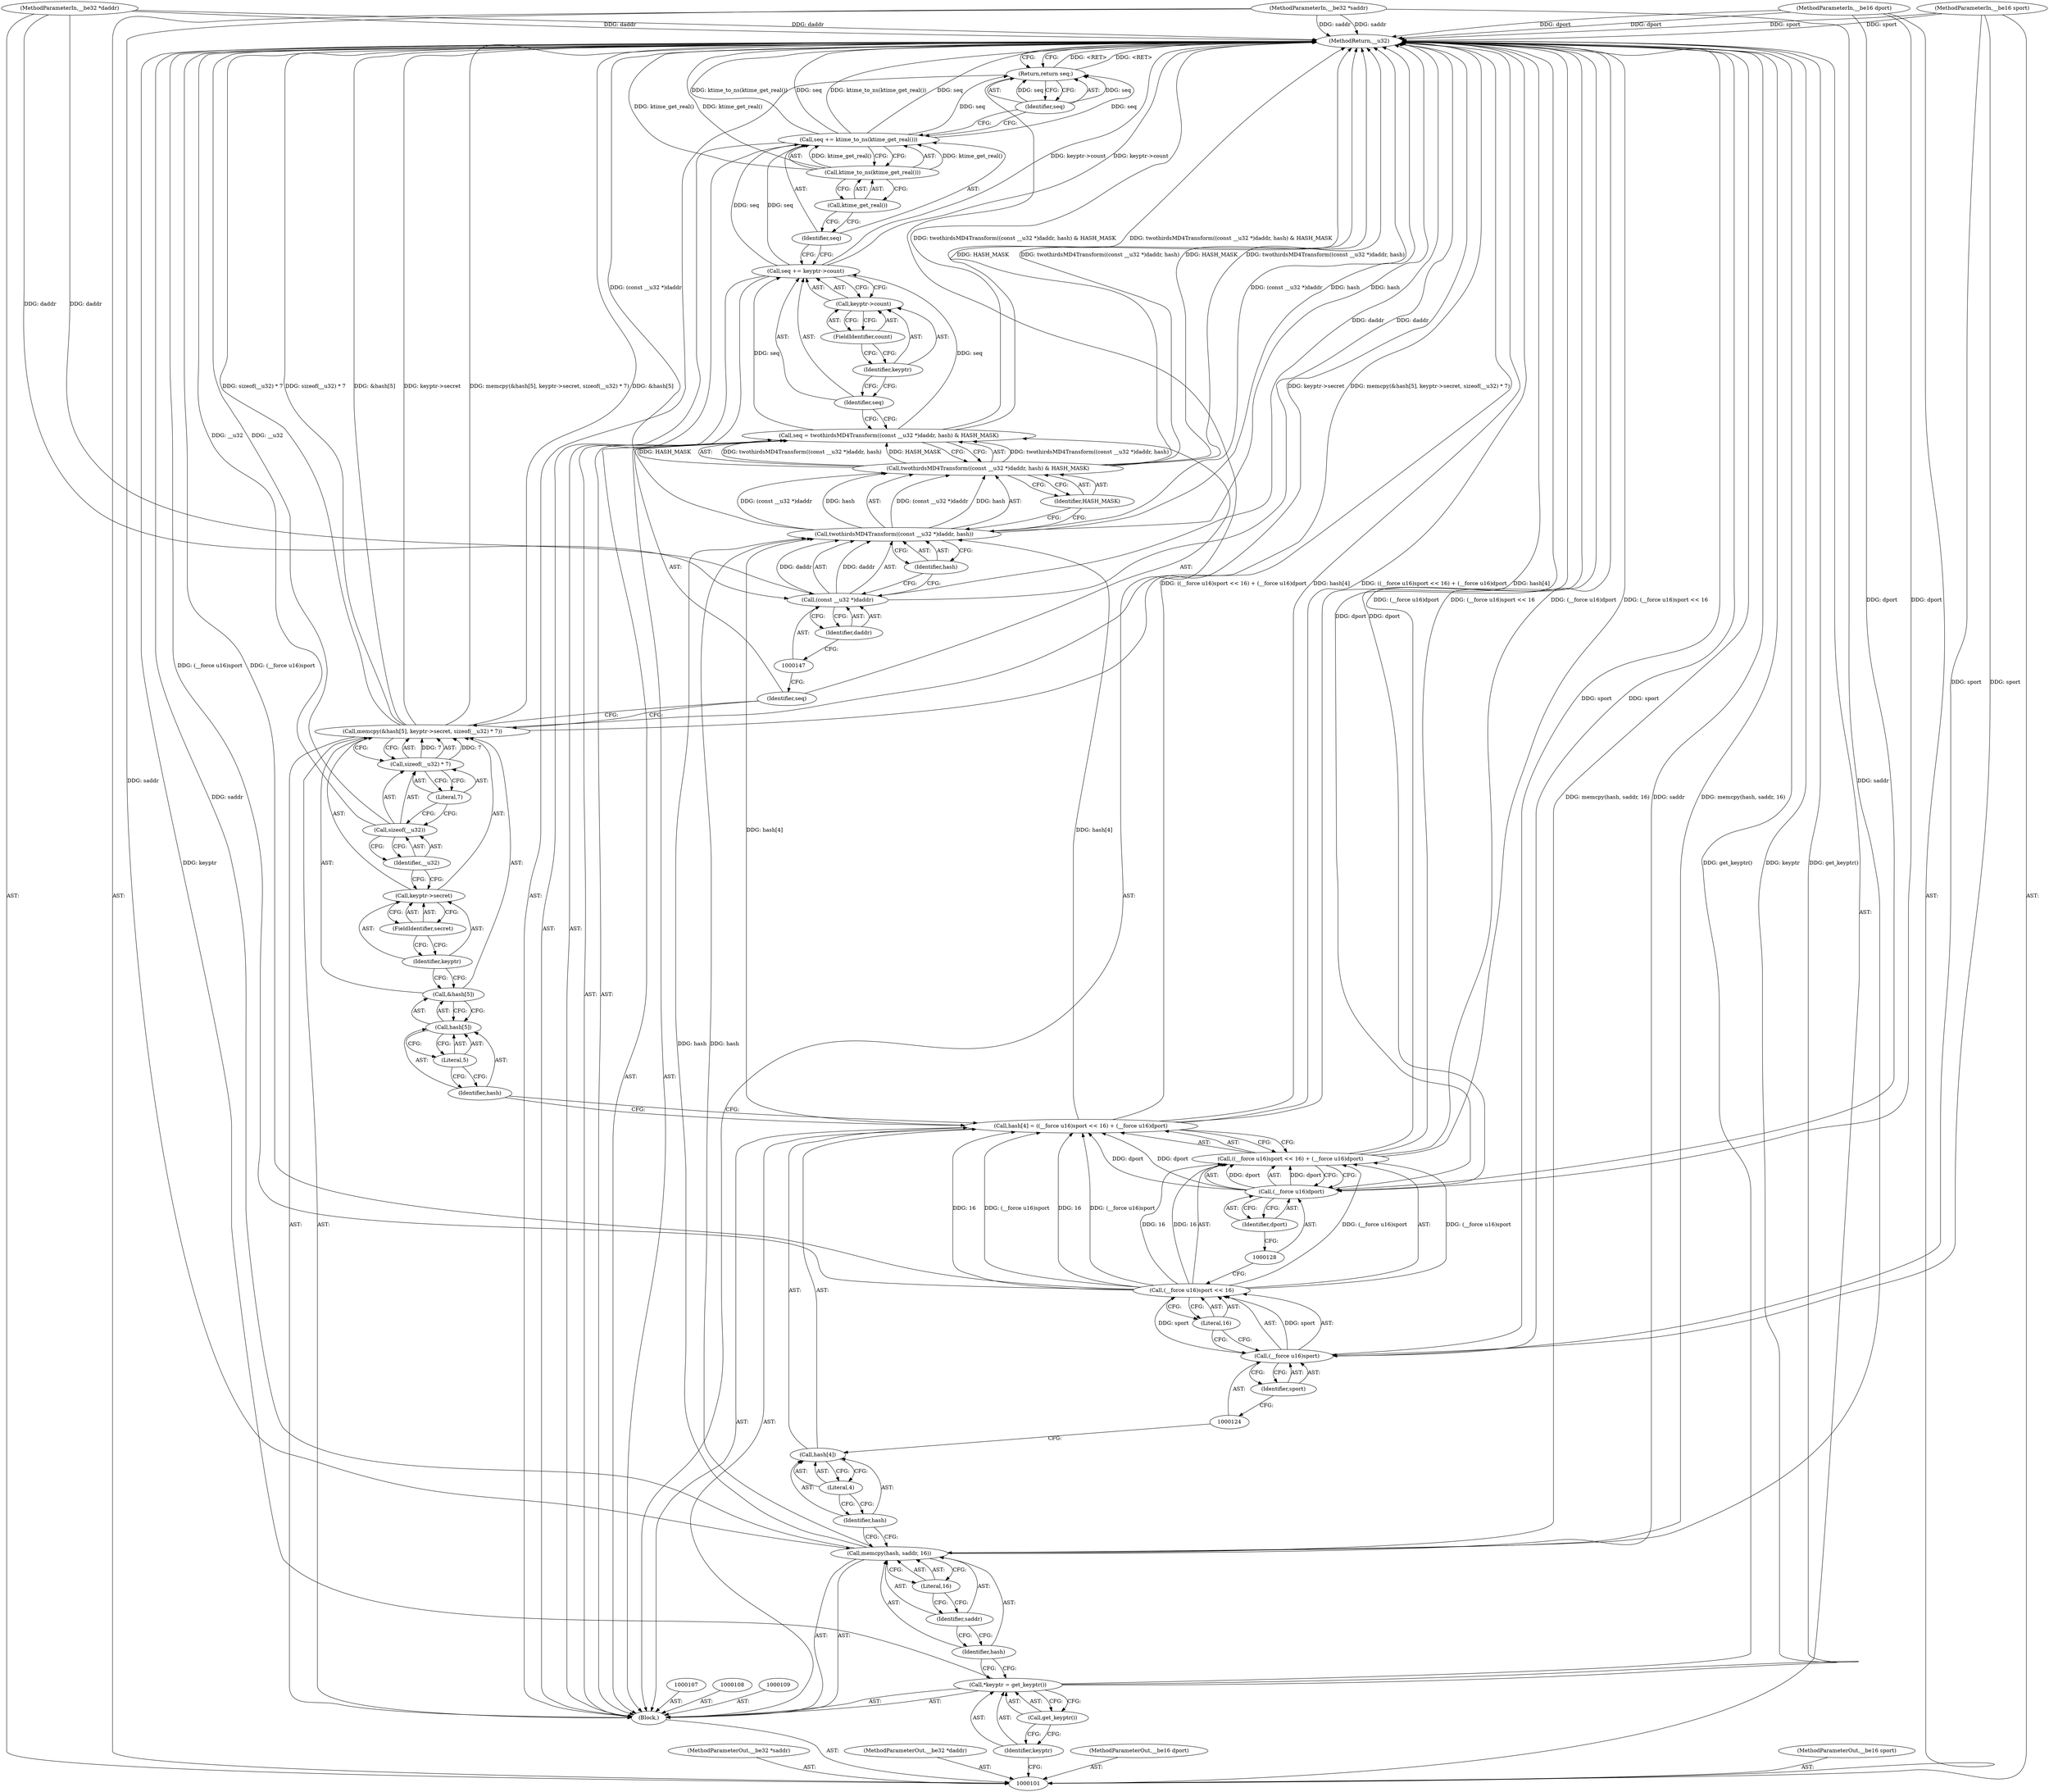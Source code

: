 digraph "1_linux_6e5714eaf77d79ae1c8b47e3e040ff5411b717ec_8" {
"1000162" [label="(MethodReturn,__u32)"];
"1000102" [label="(MethodParameterIn,__be32 *saddr)"];
"1000246" [label="(MethodParameterOut,__be32 *saddr)"];
"1000103" [label="(MethodParameterIn,__be32 *daddr)"];
"1000247" [label="(MethodParameterOut,__be32 *daddr)"];
"1000113" [label="(Call,memcpy(hash, saddr, 16))"];
"1000115" [label="(Identifier,saddr)"];
"1000116" [label="(Literal,16)"];
"1000114" [label="(Identifier,hash)"];
"1000117" [label="(Call,hash[4] = ((__force u16)sport << 16) + (__force u16)dport)"];
"1000118" [label="(Call,hash[4])"];
"1000119" [label="(Identifier,hash)"];
"1000121" [label="(Call,((__force u16)sport << 16) + (__force u16)dport)"];
"1000122" [label="(Call,(__force u16)sport << 16)"];
"1000123" [label="(Call,(__force u16)sport)"];
"1000125" [label="(Identifier,sport)"];
"1000126" [label="(Literal,16)"];
"1000127" [label="(Call,(__force u16)dport)"];
"1000129" [label="(Identifier,dport)"];
"1000120" [label="(Literal,4)"];
"1000130" [label="(Call,memcpy(&hash[5], keyptr->secret, sizeof(__u32) * 7))"];
"1000134" [label="(Literal,5)"];
"1000135" [label="(Call,keyptr->secret)"];
"1000136" [label="(Identifier,keyptr)"];
"1000137" [label="(FieldIdentifier,secret)"];
"1000138" [label="(Call,sizeof(__u32) * 7)"];
"1000139" [label="(Call,sizeof(__u32))"];
"1000140" [label="(Identifier,__u32)"];
"1000141" [label="(Literal,7)"];
"1000131" [label="(Call,&hash[5])"];
"1000132" [label="(Call,hash[5])"];
"1000133" [label="(Identifier,hash)"];
"1000142" [label="(Call,seq = twothirdsMD4Transform((const __u32 *)daddr, hash) & HASH_MASK)"];
"1000143" [label="(Identifier,seq)"];
"1000146" [label="(Call,(const __u32 *)daddr)"];
"1000148" [label="(Identifier,daddr)"];
"1000149" [label="(Identifier,hash)"];
"1000150" [label="(Identifier,HASH_MASK)"];
"1000144" [label="(Call,twothirdsMD4Transform((const __u32 *)daddr, hash) & HASH_MASK)"];
"1000145" [label="(Call,twothirdsMD4Transform((const __u32 *)daddr, hash))"];
"1000151" [label="(Call,seq += keyptr->count)"];
"1000152" [label="(Identifier,seq)"];
"1000155" [label="(FieldIdentifier,count)"];
"1000153" [label="(Call,keyptr->count)"];
"1000154" [label="(Identifier,keyptr)"];
"1000156" [label="(Call,seq += ktime_to_ns(ktime_get_real()))"];
"1000157" [label="(Identifier,seq)"];
"1000159" [label="(Call,ktime_get_real())"];
"1000158" [label="(Call,ktime_to_ns(ktime_get_real()))"];
"1000160" [label="(Return,return seq;)"];
"1000161" [label="(Identifier,seq)"];
"1000105" [label="(MethodParameterIn,__be16 dport)"];
"1000249" [label="(MethodParameterOut,__be16 dport)"];
"1000104" [label="(MethodParameterIn,__be16 sport)"];
"1000248" [label="(MethodParameterOut,__be16 sport)"];
"1000106" [label="(Block,)"];
"1000110" [label="(Call,*keyptr = get_keyptr())"];
"1000111" [label="(Identifier,keyptr)"];
"1000112" [label="(Call,get_keyptr())"];
"1000162" -> "1000101"  [label="AST: "];
"1000162" -> "1000160"  [label="CFG: "];
"1000130" -> "1000162"  [label="DDG: memcpy(&hash[5], keyptr->secret, sizeof(__u32) * 7)"];
"1000130" -> "1000162"  [label="DDG: &hash[5]"];
"1000130" -> "1000162"  [label="DDG: keyptr->secret"];
"1000130" -> "1000162"  [label="DDG: sizeof(__u32) * 7"];
"1000123" -> "1000162"  [label="DDG: sport"];
"1000156" -> "1000162"  [label="DDG: seq"];
"1000156" -> "1000162"  [label="DDG: ktime_to_ns(ktime_get_real())"];
"1000104" -> "1000162"  [label="DDG: sport"];
"1000105" -> "1000162"  [label="DDG: dport"];
"1000139" -> "1000162"  [label="DDG: __u32"];
"1000117" -> "1000162"  [label="DDG: hash[4]"];
"1000117" -> "1000162"  [label="DDG: ((__force u16)sport << 16) + (__force u16)dport"];
"1000144" -> "1000162"  [label="DDG: HASH_MASK"];
"1000144" -> "1000162"  [label="DDG: twothirdsMD4Transform((const __u32 *)daddr, hash)"];
"1000145" -> "1000162"  [label="DDG: (const __u32 *)daddr"];
"1000145" -> "1000162"  [label="DDG: hash"];
"1000110" -> "1000162"  [label="DDG: keyptr"];
"1000110" -> "1000162"  [label="DDG: get_keyptr()"];
"1000158" -> "1000162"  [label="DDG: ktime_get_real()"];
"1000122" -> "1000162"  [label="DDG: (__force u16)sport"];
"1000127" -> "1000162"  [label="DDG: dport"];
"1000142" -> "1000162"  [label="DDG: twothirdsMD4Transform((const __u32 *)daddr, hash) & HASH_MASK"];
"1000103" -> "1000162"  [label="DDG: daddr"];
"1000113" -> "1000162"  [label="DDG: saddr"];
"1000113" -> "1000162"  [label="DDG: memcpy(hash, saddr, 16)"];
"1000146" -> "1000162"  [label="DDG: daddr"];
"1000121" -> "1000162"  [label="DDG: (__force u16)dport"];
"1000121" -> "1000162"  [label="DDG: (__force u16)sport << 16"];
"1000151" -> "1000162"  [label="DDG: keyptr->count"];
"1000102" -> "1000162"  [label="DDG: saddr"];
"1000160" -> "1000162"  [label="DDG: <RET>"];
"1000102" -> "1000101"  [label="AST: "];
"1000102" -> "1000162"  [label="DDG: saddr"];
"1000102" -> "1000113"  [label="DDG: saddr"];
"1000246" -> "1000101"  [label="AST: "];
"1000103" -> "1000101"  [label="AST: "];
"1000103" -> "1000162"  [label="DDG: daddr"];
"1000103" -> "1000146"  [label="DDG: daddr"];
"1000247" -> "1000101"  [label="AST: "];
"1000113" -> "1000106"  [label="AST: "];
"1000113" -> "1000116"  [label="CFG: "];
"1000114" -> "1000113"  [label="AST: "];
"1000115" -> "1000113"  [label="AST: "];
"1000116" -> "1000113"  [label="AST: "];
"1000119" -> "1000113"  [label="CFG: "];
"1000113" -> "1000162"  [label="DDG: saddr"];
"1000113" -> "1000162"  [label="DDG: memcpy(hash, saddr, 16)"];
"1000102" -> "1000113"  [label="DDG: saddr"];
"1000113" -> "1000145"  [label="DDG: hash"];
"1000115" -> "1000113"  [label="AST: "];
"1000115" -> "1000114"  [label="CFG: "];
"1000116" -> "1000115"  [label="CFG: "];
"1000116" -> "1000113"  [label="AST: "];
"1000116" -> "1000115"  [label="CFG: "];
"1000113" -> "1000116"  [label="CFG: "];
"1000114" -> "1000113"  [label="AST: "];
"1000114" -> "1000110"  [label="CFG: "];
"1000115" -> "1000114"  [label="CFG: "];
"1000117" -> "1000106"  [label="AST: "];
"1000117" -> "1000121"  [label="CFG: "];
"1000118" -> "1000117"  [label="AST: "];
"1000121" -> "1000117"  [label="AST: "];
"1000133" -> "1000117"  [label="CFG: "];
"1000117" -> "1000162"  [label="DDG: hash[4]"];
"1000117" -> "1000162"  [label="DDG: ((__force u16)sport << 16) + (__force u16)dport"];
"1000122" -> "1000117"  [label="DDG: (__force u16)sport"];
"1000122" -> "1000117"  [label="DDG: 16"];
"1000127" -> "1000117"  [label="DDG: dport"];
"1000117" -> "1000145"  [label="DDG: hash[4]"];
"1000118" -> "1000117"  [label="AST: "];
"1000118" -> "1000120"  [label="CFG: "];
"1000119" -> "1000118"  [label="AST: "];
"1000120" -> "1000118"  [label="AST: "];
"1000124" -> "1000118"  [label="CFG: "];
"1000119" -> "1000118"  [label="AST: "];
"1000119" -> "1000113"  [label="CFG: "];
"1000120" -> "1000119"  [label="CFG: "];
"1000121" -> "1000117"  [label="AST: "];
"1000121" -> "1000127"  [label="CFG: "];
"1000122" -> "1000121"  [label="AST: "];
"1000127" -> "1000121"  [label="AST: "];
"1000117" -> "1000121"  [label="CFG: "];
"1000121" -> "1000162"  [label="DDG: (__force u16)dport"];
"1000121" -> "1000162"  [label="DDG: (__force u16)sport << 16"];
"1000122" -> "1000121"  [label="DDG: (__force u16)sport"];
"1000122" -> "1000121"  [label="DDG: 16"];
"1000127" -> "1000121"  [label="DDG: dport"];
"1000122" -> "1000121"  [label="AST: "];
"1000122" -> "1000126"  [label="CFG: "];
"1000123" -> "1000122"  [label="AST: "];
"1000126" -> "1000122"  [label="AST: "];
"1000128" -> "1000122"  [label="CFG: "];
"1000122" -> "1000162"  [label="DDG: (__force u16)sport"];
"1000122" -> "1000117"  [label="DDG: (__force u16)sport"];
"1000122" -> "1000117"  [label="DDG: 16"];
"1000122" -> "1000121"  [label="DDG: (__force u16)sport"];
"1000122" -> "1000121"  [label="DDG: 16"];
"1000123" -> "1000122"  [label="DDG: sport"];
"1000123" -> "1000122"  [label="AST: "];
"1000123" -> "1000125"  [label="CFG: "];
"1000124" -> "1000123"  [label="AST: "];
"1000125" -> "1000123"  [label="AST: "];
"1000126" -> "1000123"  [label="CFG: "];
"1000123" -> "1000162"  [label="DDG: sport"];
"1000123" -> "1000122"  [label="DDG: sport"];
"1000104" -> "1000123"  [label="DDG: sport"];
"1000125" -> "1000123"  [label="AST: "];
"1000125" -> "1000124"  [label="CFG: "];
"1000123" -> "1000125"  [label="CFG: "];
"1000126" -> "1000122"  [label="AST: "];
"1000126" -> "1000123"  [label="CFG: "];
"1000122" -> "1000126"  [label="CFG: "];
"1000127" -> "1000121"  [label="AST: "];
"1000127" -> "1000129"  [label="CFG: "];
"1000128" -> "1000127"  [label="AST: "];
"1000129" -> "1000127"  [label="AST: "];
"1000121" -> "1000127"  [label="CFG: "];
"1000127" -> "1000162"  [label="DDG: dport"];
"1000127" -> "1000117"  [label="DDG: dport"];
"1000127" -> "1000121"  [label="DDG: dport"];
"1000105" -> "1000127"  [label="DDG: dport"];
"1000129" -> "1000127"  [label="AST: "];
"1000129" -> "1000128"  [label="CFG: "];
"1000127" -> "1000129"  [label="CFG: "];
"1000120" -> "1000118"  [label="AST: "];
"1000120" -> "1000119"  [label="CFG: "];
"1000118" -> "1000120"  [label="CFG: "];
"1000130" -> "1000106"  [label="AST: "];
"1000130" -> "1000138"  [label="CFG: "];
"1000131" -> "1000130"  [label="AST: "];
"1000135" -> "1000130"  [label="AST: "];
"1000138" -> "1000130"  [label="AST: "];
"1000143" -> "1000130"  [label="CFG: "];
"1000130" -> "1000162"  [label="DDG: memcpy(&hash[5], keyptr->secret, sizeof(__u32) * 7)"];
"1000130" -> "1000162"  [label="DDG: &hash[5]"];
"1000130" -> "1000162"  [label="DDG: keyptr->secret"];
"1000130" -> "1000162"  [label="DDG: sizeof(__u32) * 7"];
"1000138" -> "1000130"  [label="DDG: 7"];
"1000134" -> "1000132"  [label="AST: "];
"1000134" -> "1000133"  [label="CFG: "];
"1000132" -> "1000134"  [label="CFG: "];
"1000135" -> "1000130"  [label="AST: "];
"1000135" -> "1000137"  [label="CFG: "];
"1000136" -> "1000135"  [label="AST: "];
"1000137" -> "1000135"  [label="AST: "];
"1000140" -> "1000135"  [label="CFG: "];
"1000136" -> "1000135"  [label="AST: "];
"1000136" -> "1000131"  [label="CFG: "];
"1000137" -> "1000136"  [label="CFG: "];
"1000137" -> "1000135"  [label="AST: "];
"1000137" -> "1000136"  [label="CFG: "];
"1000135" -> "1000137"  [label="CFG: "];
"1000138" -> "1000130"  [label="AST: "];
"1000138" -> "1000141"  [label="CFG: "];
"1000139" -> "1000138"  [label="AST: "];
"1000141" -> "1000138"  [label="AST: "];
"1000130" -> "1000138"  [label="CFG: "];
"1000138" -> "1000130"  [label="DDG: 7"];
"1000139" -> "1000138"  [label="AST: "];
"1000139" -> "1000140"  [label="CFG: "];
"1000140" -> "1000139"  [label="AST: "];
"1000141" -> "1000139"  [label="CFG: "];
"1000139" -> "1000162"  [label="DDG: __u32"];
"1000140" -> "1000139"  [label="AST: "];
"1000140" -> "1000135"  [label="CFG: "];
"1000139" -> "1000140"  [label="CFG: "];
"1000141" -> "1000138"  [label="AST: "];
"1000141" -> "1000139"  [label="CFG: "];
"1000138" -> "1000141"  [label="CFG: "];
"1000131" -> "1000130"  [label="AST: "];
"1000131" -> "1000132"  [label="CFG: "];
"1000132" -> "1000131"  [label="AST: "];
"1000136" -> "1000131"  [label="CFG: "];
"1000132" -> "1000131"  [label="AST: "];
"1000132" -> "1000134"  [label="CFG: "];
"1000133" -> "1000132"  [label="AST: "];
"1000134" -> "1000132"  [label="AST: "];
"1000131" -> "1000132"  [label="CFG: "];
"1000133" -> "1000132"  [label="AST: "];
"1000133" -> "1000117"  [label="CFG: "];
"1000134" -> "1000133"  [label="CFG: "];
"1000142" -> "1000106"  [label="AST: "];
"1000142" -> "1000144"  [label="CFG: "];
"1000143" -> "1000142"  [label="AST: "];
"1000144" -> "1000142"  [label="AST: "];
"1000152" -> "1000142"  [label="CFG: "];
"1000142" -> "1000162"  [label="DDG: twothirdsMD4Transform((const __u32 *)daddr, hash) & HASH_MASK"];
"1000144" -> "1000142"  [label="DDG: twothirdsMD4Transform((const __u32 *)daddr, hash)"];
"1000144" -> "1000142"  [label="DDG: HASH_MASK"];
"1000142" -> "1000151"  [label="DDG: seq"];
"1000143" -> "1000142"  [label="AST: "];
"1000143" -> "1000130"  [label="CFG: "];
"1000147" -> "1000143"  [label="CFG: "];
"1000146" -> "1000145"  [label="AST: "];
"1000146" -> "1000148"  [label="CFG: "];
"1000147" -> "1000146"  [label="AST: "];
"1000148" -> "1000146"  [label="AST: "];
"1000149" -> "1000146"  [label="CFG: "];
"1000146" -> "1000162"  [label="DDG: daddr"];
"1000146" -> "1000145"  [label="DDG: daddr"];
"1000103" -> "1000146"  [label="DDG: daddr"];
"1000148" -> "1000146"  [label="AST: "];
"1000148" -> "1000147"  [label="CFG: "];
"1000146" -> "1000148"  [label="CFG: "];
"1000149" -> "1000145"  [label="AST: "];
"1000149" -> "1000146"  [label="CFG: "];
"1000145" -> "1000149"  [label="CFG: "];
"1000150" -> "1000144"  [label="AST: "];
"1000150" -> "1000145"  [label="CFG: "];
"1000144" -> "1000150"  [label="CFG: "];
"1000144" -> "1000142"  [label="AST: "];
"1000144" -> "1000150"  [label="CFG: "];
"1000145" -> "1000144"  [label="AST: "];
"1000150" -> "1000144"  [label="AST: "];
"1000142" -> "1000144"  [label="CFG: "];
"1000144" -> "1000162"  [label="DDG: HASH_MASK"];
"1000144" -> "1000162"  [label="DDG: twothirdsMD4Transform((const __u32 *)daddr, hash)"];
"1000144" -> "1000142"  [label="DDG: twothirdsMD4Transform((const __u32 *)daddr, hash)"];
"1000144" -> "1000142"  [label="DDG: HASH_MASK"];
"1000145" -> "1000144"  [label="DDG: (const __u32 *)daddr"];
"1000145" -> "1000144"  [label="DDG: hash"];
"1000145" -> "1000144"  [label="AST: "];
"1000145" -> "1000149"  [label="CFG: "];
"1000146" -> "1000145"  [label="AST: "];
"1000149" -> "1000145"  [label="AST: "];
"1000150" -> "1000145"  [label="CFG: "];
"1000145" -> "1000162"  [label="DDG: (const __u32 *)daddr"];
"1000145" -> "1000162"  [label="DDG: hash"];
"1000145" -> "1000144"  [label="DDG: (const __u32 *)daddr"];
"1000145" -> "1000144"  [label="DDG: hash"];
"1000146" -> "1000145"  [label="DDG: daddr"];
"1000113" -> "1000145"  [label="DDG: hash"];
"1000117" -> "1000145"  [label="DDG: hash[4]"];
"1000151" -> "1000106"  [label="AST: "];
"1000151" -> "1000153"  [label="CFG: "];
"1000152" -> "1000151"  [label="AST: "];
"1000153" -> "1000151"  [label="AST: "];
"1000157" -> "1000151"  [label="CFG: "];
"1000151" -> "1000162"  [label="DDG: keyptr->count"];
"1000142" -> "1000151"  [label="DDG: seq"];
"1000151" -> "1000156"  [label="DDG: seq"];
"1000152" -> "1000151"  [label="AST: "];
"1000152" -> "1000142"  [label="CFG: "];
"1000154" -> "1000152"  [label="CFG: "];
"1000155" -> "1000153"  [label="AST: "];
"1000155" -> "1000154"  [label="CFG: "];
"1000153" -> "1000155"  [label="CFG: "];
"1000153" -> "1000151"  [label="AST: "];
"1000153" -> "1000155"  [label="CFG: "];
"1000154" -> "1000153"  [label="AST: "];
"1000155" -> "1000153"  [label="AST: "];
"1000151" -> "1000153"  [label="CFG: "];
"1000154" -> "1000153"  [label="AST: "];
"1000154" -> "1000152"  [label="CFG: "];
"1000155" -> "1000154"  [label="CFG: "];
"1000156" -> "1000106"  [label="AST: "];
"1000156" -> "1000158"  [label="CFG: "];
"1000157" -> "1000156"  [label="AST: "];
"1000158" -> "1000156"  [label="AST: "];
"1000161" -> "1000156"  [label="CFG: "];
"1000156" -> "1000162"  [label="DDG: seq"];
"1000156" -> "1000162"  [label="DDG: ktime_to_ns(ktime_get_real())"];
"1000158" -> "1000156"  [label="DDG: ktime_get_real()"];
"1000151" -> "1000156"  [label="DDG: seq"];
"1000156" -> "1000160"  [label="DDG: seq"];
"1000157" -> "1000156"  [label="AST: "];
"1000157" -> "1000151"  [label="CFG: "];
"1000159" -> "1000157"  [label="CFG: "];
"1000159" -> "1000158"  [label="AST: "];
"1000159" -> "1000157"  [label="CFG: "];
"1000158" -> "1000159"  [label="CFG: "];
"1000158" -> "1000156"  [label="AST: "];
"1000158" -> "1000159"  [label="CFG: "];
"1000159" -> "1000158"  [label="AST: "];
"1000156" -> "1000158"  [label="CFG: "];
"1000158" -> "1000162"  [label="DDG: ktime_get_real()"];
"1000158" -> "1000156"  [label="DDG: ktime_get_real()"];
"1000160" -> "1000106"  [label="AST: "];
"1000160" -> "1000161"  [label="CFG: "];
"1000161" -> "1000160"  [label="AST: "];
"1000162" -> "1000160"  [label="CFG: "];
"1000160" -> "1000162"  [label="DDG: <RET>"];
"1000161" -> "1000160"  [label="DDG: seq"];
"1000156" -> "1000160"  [label="DDG: seq"];
"1000161" -> "1000160"  [label="AST: "];
"1000161" -> "1000156"  [label="CFG: "];
"1000160" -> "1000161"  [label="CFG: "];
"1000161" -> "1000160"  [label="DDG: seq"];
"1000105" -> "1000101"  [label="AST: "];
"1000105" -> "1000162"  [label="DDG: dport"];
"1000105" -> "1000127"  [label="DDG: dport"];
"1000249" -> "1000101"  [label="AST: "];
"1000104" -> "1000101"  [label="AST: "];
"1000104" -> "1000162"  [label="DDG: sport"];
"1000104" -> "1000123"  [label="DDG: sport"];
"1000248" -> "1000101"  [label="AST: "];
"1000106" -> "1000101"  [label="AST: "];
"1000107" -> "1000106"  [label="AST: "];
"1000108" -> "1000106"  [label="AST: "];
"1000109" -> "1000106"  [label="AST: "];
"1000110" -> "1000106"  [label="AST: "];
"1000113" -> "1000106"  [label="AST: "];
"1000117" -> "1000106"  [label="AST: "];
"1000130" -> "1000106"  [label="AST: "];
"1000142" -> "1000106"  [label="AST: "];
"1000151" -> "1000106"  [label="AST: "];
"1000156" -> "1000106"  [label="AST: "];
"1000160" -> "1000106"  [label="AST: "];
"1000110" -> "1000106"  [label="AST: "];
"1000110" -> "1000112"  [label="CFG: "];
"1000111" -> "1000110"  [label="AST: "];
"1000112" -> "1000110"  [label="AST: "];
"1000114" -> "1000110"  [label="CFG: "];
"1000110" -> "1000162"  [label="DDG: keyptr"];
"1000110" -> "1000162"  [label="DDG: get_keyptr()"];
"1000111" -> "1000110"  [label="AST: "];
"1000111" -> "1000101"  [label="CFG: "];
"1000112" -> "1000111"  [label="CFG: "];
"1000112" -> "1000110"  [label="AST: "];
"1000112" -> "1000111"  [label="CFG: "];
"1000110" -> "1000112"  [label="CFG: "];
}
